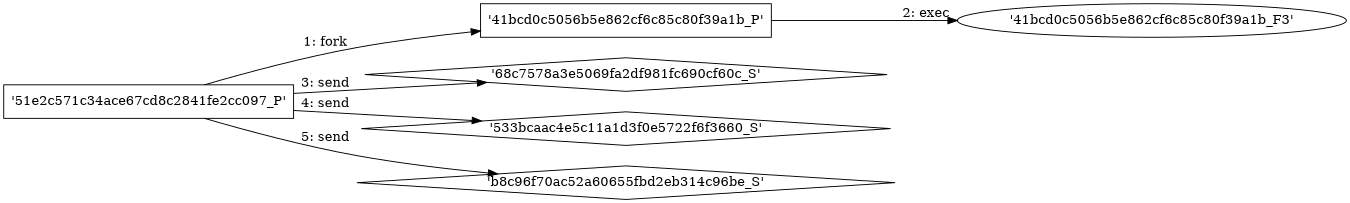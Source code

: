 digraph "D:\Learning\Paper\apt\基于CTI的攻击预警\Dataset\攻击图\ASGfromALLCTI\Flame Malware, Targeted Attacks, and You.dot" {
rankdir="LR"
size="9"
fixedsize="false"
splines="true"
nodesep=0.3
ranksep=0
fontsize=10
overlap="scalexy"
engine= "neato"
	"'51e2c571c34ace67cd8c2841fe2cc097_P'" [node_type=Process shape=box]
	"'41bcd0c5056b5e862cf6c85c80f39a1b_P'" [node_type=Process shape=box]
	"'51e2c571c34ace67cd8c2841fe2cc097_P'" -> "'41bcd0c5056b5e862cf6c85c80f39a1b_P'" [label="1: fork"]
	"'41bcd0c5056b5e862cf6c85c80f39a1b_P'" [node_type=Process shape=box]
	"'41bcd0c5056b5e862cf6c85c80f39a1b_F3'" [node_type=File shape=ellipse]
	"'41bcd0c5056b5e862cf6c85c80f39a1b_P'" -> "'41bcd0c5056b5e862cf6c85c80f39a1b_F3'" [label="2: exec"]
	"'68c7578a3e5069fa2df981fc690cf60c_S'" [node_type=Socket shape=diamond]
	"'51e2c571c34ace67cd8c2841fe2cc097_P'" [node_type=Process shape=box]
	"'51e2c571c34ace67cd8c2841fe2cc097_P'" -> "'68c7578a3e5069fa2df981fc690cf60c_S'" [label="3: send"]
	"'533bcaac4e5c11a1d3f0e5722f6f3660_S'" [node_type=Socket shape=diamond]
	"'51e2c571c34ace67cd8c2841fe2cc097_P'" [node_type=Process shape=box]
	"'51e2c571c34ace67cd8c2841fe2cc097_P'" -> "'533bcaac4e5c11a1d3f0e5722f6f3660_S'" [label="4: send"]
	"'b8c96f70ac52a60655fbd2eb314c96be_S'" [node_type=Socket shape=diamond]
	"'51e2c571c34ace67cd8c2841fe2cc097_P'" [node_type=Process shape=box]
	"'51e2c571c34ace67cd8c2841fe2cc097_P'" -> "'b8c96f70ac52a60655fbd2eb314c96be_S'" [label="5: send"]
}
